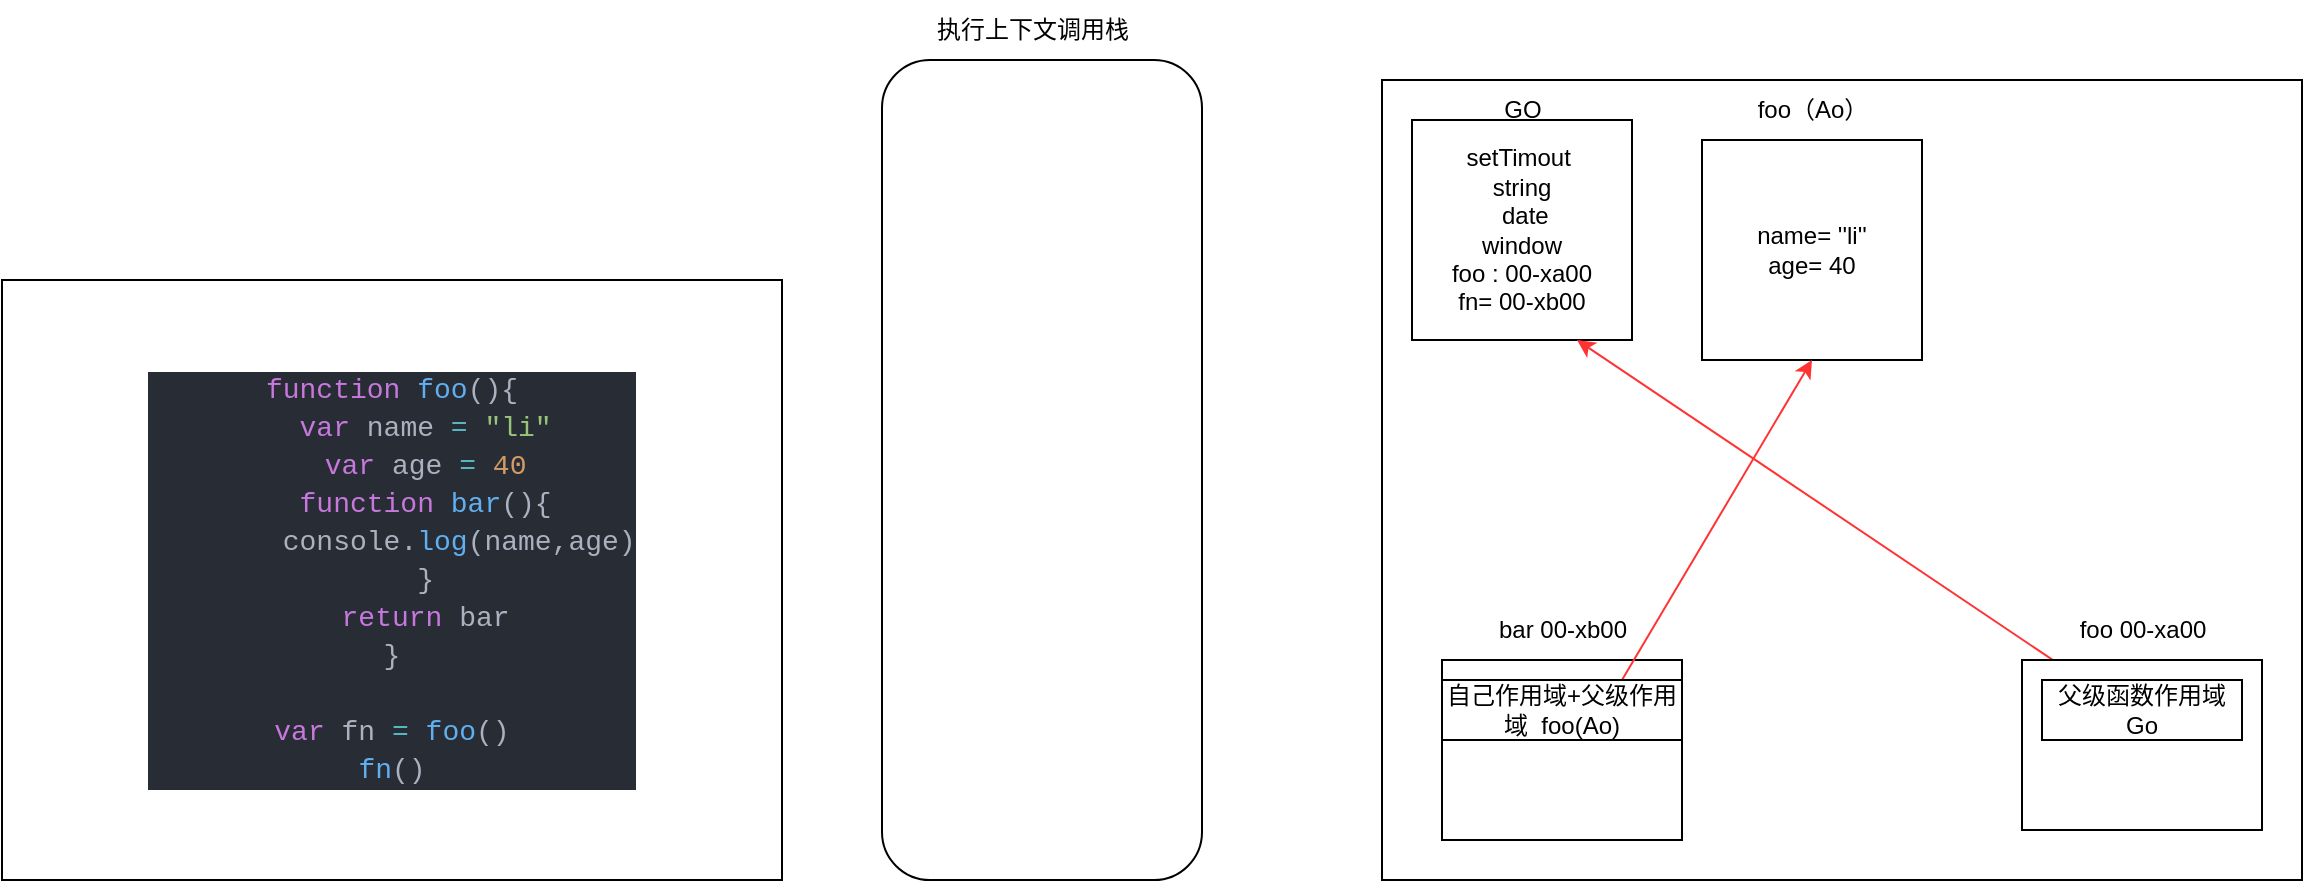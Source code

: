 <mxfile>
    <diagram id="_t1MLcQFOcH7uwAvoQMJ" name="第 1 页">
        <mxGraphModel dx="2010" dy="1602" grid="1" gridSize="10" guides="1" tooltips="1" connect="1" arrows="1" fold="1" page="1" pageScale="1" pageWidth="827" pageHeight="1169" math="0" shadow="0">
            <root>
                <mxCell id="0"/>
                <mxCell id="1" parent="0"/>
                <mxCell id="2" value="&lt;div style=&quot;color: rgb(171, 178, 191); background-color: rgb(40, 44, 52); font-family: Consolas, &amp;quot;Courier New&amp;quot;, monospace; font-size: 14px; line-height: 19px;&quot;&gt;&lt;div&gt;&lt;span style=&quot;color: #c678dd;&quot;&gt;function&lt;/span&gt; &lt;span style=&quot;color: #61afef;&quot;&gt;foo&lt;/span&gt;(){&lt;/div&gt;&lt;div&gt;&amp;nbsp; &amp;nbsp; &lt;span style=&quot;color: #c678dd;&quot;&gt;var&lt;/span&gt; name &lt;span style=&quot;color: #56b6c2;&quot;&gt;=&lt;/span&gt; &lt;span style=&quot;color: #98c379;&quot;&gt;&quot;li&quot;&lt;/span&gt;&lt;/div&gt;&lt;div&gt;&amp;nbsp; &amp;nbsp; &lt;span style=&quot;color: #c678dd;&quot;&gt;var&lt;/span&gt; age &lt;span style=&quot;color: #56b6c2;&quot;&gt;=&lt;/span&gt; &lt;span style=&quot;color: #d19a66;&quot;&gt;40&lt;/span&gt;&lt;/div&gt;&lt;div&gt;&amp;nbsp; &amp;nbsp; &lt;span style=&quot;color: #c678dd;&quot;&gt;function&lt;/span&gt; &lt;span style=&quot;color: #61afef;&quot;&gt;bar&lt;/span&gt;(){&lt;/div&gt;&lt;div&gt;&amp;nbsp; &amp;nbsp; &amp;nbsp; &amp;nbsp; console.&lt;span style=&quot;color: #61afef;&quot;&gt;log&lt;/span&gt;(name,age)&lt;/div&gt;&lt;div&gt;&amp;nbsp; &amp;nbsp; }&lt;/div&gt;&lt;div&gt;&amp;nbsp; &amp;nbsp; &lt;span style=&quot;color: #c678dd;&quot;&gt;return&lt;/span&gt; bar&lt;/div&gt;&lt;div&gt;}&lt;/div&gt;&lt;br&gt;&lt;div&gt;&lt;span style=&quot;color: #c678dd;&quot;&gt;var&lt;/span&gt; fn &lt;span style=&quot;color: #56b6c2;&quot;&gt;=&lt;/span&gt; &lt;span style=&quot;color: #61afef;&quot;&gt;foo&lt;/span&gt;()&lt;/div&gt;&lt;div&gt;&lt;span style=&quot;color: #61afef;&quot;&gt;fn&lt;/span&gt;()&lt;/div&gt;&lt;/div&gt;" style="whiteSpace=wrap;html=1;" parent="1" vertex="1">
                    <mxGeometry x="-240" y="-140" width="390" height="300" as="geometry"/>
                </mxCell>
                <mxCell id="3" value="" style="rounded=1;whiteSpace=wrap;html=1;" parent="1" vertex="1">
                    <mxGeometry x="200" y="-250" width="160" height="410" as="geometry"/>
                </mxCell>
                <mxCell id="4" value="" style="whiteSpace=wrap;html=1;" parent="1" vertex="1">
                    <mxGeometry x="450" y="-240" width="460" height="400" as="geometry"/>
                </mxCell>
                <mxCell id="5" value="setTimout&amp;nbsp;&lt;br&gt;string&lt;br&gt;&amp;nbsp;date&lt;br&gt;window&lt;br&gt;foo : 00-xa00&lt;br&gt;fn= 00-xb00" style="whiteSpace=wrap;html=1;" parent="1" vertex="1">
                    <mxGeometry x="465" y="-220" width="110" height="110" as="geometry"/>
                </mxCell>
                <mxCell id="6" value="执行上下文调用栈" style="text;html=1;align=center;verticalAlign=middle;resizable=0;points=[];autosize=1;strokeColor=none;fillColor=none;" parent="1" vertex="1">
                    <mxGeometry x="215" y="-280" width="120" height="30" as="geometry"/>
                </mxCell>
                <mxCell id="7" value="GO" style="text;html=1;align=center;verticalAlign=middle;resizable=0;points=[];autosize=1;strokeColor=none;fillColor=none;" parent="1" vertex="1">
                    <mxGeometry x="500" y="-240" width="40" height="30" as="geometry"/>
                </mxCell>
                <mxCell id="29" style="edgeStyle=none;html=1;exitX=0.5;exitY=0.667;exitDx=0;exitDy=0;entryX=0.75;entryY=1;entryDx=0;entryDy=0;exitPerimeter=0;fillColor=#FF3333;strokeColor=#FF3333;" edge="1" parent="1" source="12" target="5">
                    <mxGeometry relative="1" as="geometry"/>
                </mxCell>
                <mxCell id="10" value="" style="whiteSpace=wrap;html=1;" parent="1" vertex="1">
                    <mxGeometry x="770" y="50" width="120" height="85" as="geometry"/>
                </mxCell>
                <mxCell id="11" value="foo 00-xa00" style="text;html=1;align=center;verticalAlign=middle;resizable=0;points=[];autosize=1;strokeColor=none;fillColor=none;" parent="1" vertex="1">
                    <mxGeometry x="785" y="20" width="90" height="30" as="geometry"/>
                </mxCell>
                <mxCell id="12" value="父级函数作用域Go" style="whiteSpace=wrap;html=1;" parent="1" vertex="1">
                    <mxGeometry x="780" y="60" width="100" height="30" as="geometry"/>
                </mxCell>
                <mxCell id="18" value="name= ''li''&lt;br&gt;age= 40" style="whiteSpace=wrap;html=1;" parent="1" vertex="1">
                    <mxGeometry x="610" y="-210" width="110" height="110" as="geometry"/>
                </mxCell>
                <mxCell id="19" value="foo（Ao）" style="text;html=1;align=center;verticalAlign=middle;resizable=0;points=[];autosize=1;strokeColor=none;fillColor=none;" parent="1" vertex="1">
                    <mxGeometry x="625" y="-240" width="80" height="30" as="geometry"/>
                </mxCell>
                <mxCell id="25" value="" style="whiteSpace=wrap;html=1;" parent="1" vertex="1">
                    <mxGeometry x="480" y="50" width="120" height="90" as="geometry"/>
                </mxCell>
                <mxCell id="26" value="bar 00-xb00" style="text;html=1;align=center;verticalAlign=middle;resizable=0;points=[];autosize=1;strokeColor=none;fillColor=none;" parent="1" vertex="1">
                    <mxGeometry x="495" y="20" width="90" height="30" as="geometry"/>
                </mxCell>
                <mxCell id="30" style="edgeStyle=none;html=1;exitX=0.75;exitY=0;exitDx=0;exitDy=0;entryX=0.5;entryY=1;entryDx=0;entryDy=0;strokeColor=#FF3333;fillColor=#FF3333;" edge="1" parent="1" source="27" target="18">
                    <mxGeometry relative="1" as="geometry"/>
                </mxCell>
                <mxCell id="27" value="自己作用域+父级作用域&amp;nbsp; foo(Ao)" style="whiteSpace=wrap;html=1;" parent="1" vertex="1">
                    <mxGeometry x="480" y="60" width="120" height="30" as="geometry"/>
                </mxCell>
            </root>
        </mxGraphModel>
    </diagram>
</mxfile>